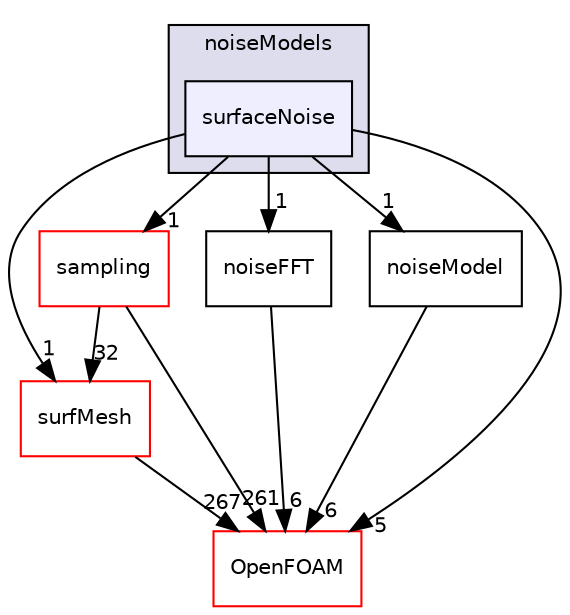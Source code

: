 digraph "src/randomProcesses/noise/noiseModels/surfaceNoise" {
  bgcolor=transparent;
  compound=true
  node [ fontsize="10", fontname="Helvetica"];
  edge [ labelfontsize="10", labelfontname="Helvetica"];
  subgraph clusterdir_70b08ab0c00b2b2e8aa8b5ce02f0b28f {
    graph [ bgcolor="#ddddee", pencolor="black", label="noiseModels" fontname="Helvetica", fontsize="10", URL="dir_70b08ab0c00b2b2e8aa8b5ce02f0b28f.html"]
  dir_9b30cac7fad74544eaceb09e4187359e [shape=box, label="surfaceNoise", style="filled", fillcolor="#eeeeff", pencolor="black", URL="dir_9b30cac7fad74544eaceb09e4187359e.html"];
  }
  dir_24a3817a3c61c11f04a0a72057522f4f [shape=box label="sampling" color="red" URL="dir_24a3817a3c61c11f04a0a72057522f4f.html"];
  dir_0a88fe22feb23ce5f078a04a1df67721 [shape=box label="surfMesh" color="red" URL="dir_0a88fe22feb23ce5f078a04a1df67721.html"];
  dir_2b0c4fb1ce1a98fdfc0b99efde8e1f3c [shape=box label="noiseFFT" URL="dir_2b0c4fb1ce1a98fdfc0b99efde8e1f3c.html"];
  dir_e8105818dc4208370cee388a8a251b5e [shape=box label="noiseModel" URL="dir_e8105818dc4208370cee388a8a251b5e.html"];
  dir_c5473ff19b20e6ec4dfe5c310b3778a8 [shape=box label="OpenFOAM" color="red" URL="dir_c5473ff19b20e6ec4dfe5c310b3778a8.html"];
  dir_24a3817a3c61c11f04a0a72057522f4f->dir_0a88fe22feb23ce5f078a04a1df67721 [headlabel="32", labeldistance=1.5 headhref="dir_003550_003623.html"];
  dir_24a3817a3c61c11f04a0a72057522f4f->dir_c5473ff19b20e6ec4dfe5c310b3778a8 [headlabel="261", labeldistance=1.5 headhref="dir_003550_002151.html"];
  dir_9b30cac7fad74544eaceb09e4187359e->dir_24a3817a3c61c11f04a0a72057522f4f [headlabel="1", labeldistance=1.5 headhref="dir_003387_003550.html"];
  dir_9b30cac7fad74544eaceb09e4187359e->dir_0a88fe22feb23ce5f078a04a1df67721 [headlabel="1", labeldistance=1.5 headhref="dir_003387_003623.html"];
  dir_9b30cac7fad74544eaceb09e4187359e->dir_2b0c4fb1ce1a98fdfc0b99efde8e1f3c [headlabel="1", labeldistance=1.5 headhref="dir_003387_003383.html"];
  dir_9b30cac7fad74544eaceb09e4187359e->dir_e8105818dc4208370cee388a8a251b5e [headlabel="1", labeldistance=1.5 headhref="dir_003387_003385.html"];
  dir_9b30cac7fad74544eaceb09e4187359e->dir_c5473ff19b20e6ec4dfe5c310b3778a8 [headlabel="5", labeldistance=1.5 headhref="dir_003387_002151.html"];
  dir_0a88fe22feb23ce5f078a04a1df67721->dir_c5473ff19b20e6ec4dfe5c310b3778a8 [headlabel="267", labeldistance=1.5 headhref="dir_003623_002151.html"];
  dir_2b0c4fb1ce1a98fdfc0b99efde8e1f3c->dir_c5473ff19b20e6ec4dfe5c310b3778a8 [headlabel="6", labeldistance=1.5 headhref="dir_003383_002151.html"];
  dir_e8105818dc4208370cee388a8a251b5e->dir_c5473ff19b20e6ec4dfe5c310b3778a8 [headlabel="6", labeldistance=1.5 headhref="dir_003385_002151.html"];
}
